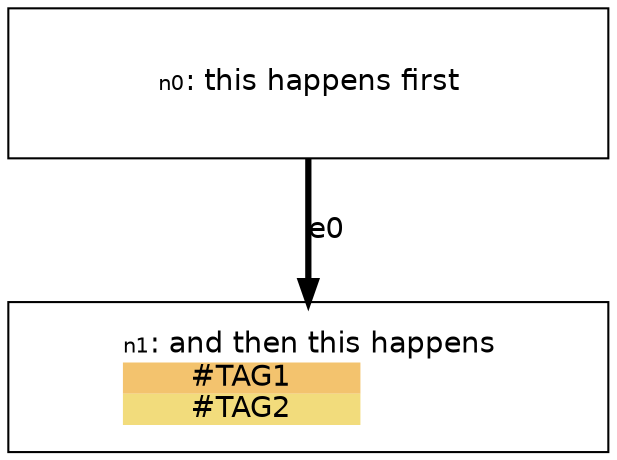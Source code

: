 digraph {

    graph [fontname = "helvetica" rankdir="TB" ranksep=0.75 nodesep=0.5];
    node [fontname = "helvetica" shape = "box" width=2.5 style=filled];
    edge [fontname = "helvetica" penwidth=3 color="#000000"];

    n0 [width=4 height=1 label=< <TABLE BORDER="0" CELLPADDING="0" CELLSPACING="0">
    <TR>
        <TD COLSPAN="1"><FONT POINT-SIZE="10">n0</FONT>: this happens first</TD>
    </TR>
    
   </TABLE>
> fillcolor="#FFFFFF"]
    n1 [width=4 height=1 label=< <TABLE BORDER="0" CELLPADDING="0" CELLSPACING="0">
    <TR>
        <TD COLSPAN="2"><FONT POINT-SIZE="10">n1</FONT>: and then this happens</TD>
    </TR>
    
        
           <TR>
<TD BGCOLOR="#F3C36E">#TAG1</TD>
</TR>
        
           <TR>
<TD BGCOLOR="#F2DC7C">#TAG2</TD>
</TR>
        
    
   </TABLE>
> fillcolor="#FFFFFF"]

    "n0" -> "n1" [label="e0"];

}